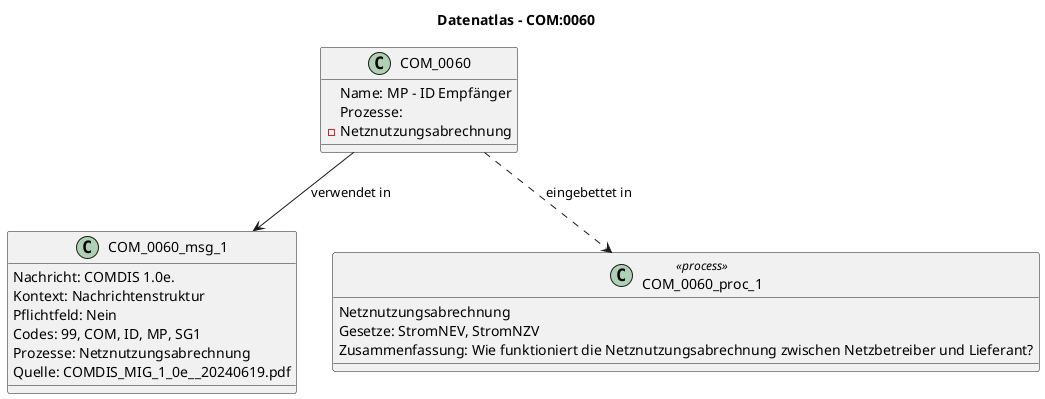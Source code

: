 @startuml
title Datenatlas – COM:0060
class COM_0060 {
  Name: MP - ID Empfänger
  Prozesse:
    - Netznutzungsabrechnung
}
class COM_0060_msg_1 {
  Nachricht: COMDIS 1.0e.
  Kontext: Nachrichtenstruktur
  Pflichtfeld: Nein
  Codes: 99, COM, ID, MP, SG1
  Prozesse: Netznutzungsabrechnung
  Quelle: COMDIS_MIG_1_0e__20240619.pdf
}
COM_0060 --> COM_0060_msg_1 : verwendet in
class COM_0060_proc_1 <<process>> {
  Netznutzungsabrechnung
  Gesetze: StromNEV, StromNZV
  Zusammenfassung: Wie funktioniert die Netznutzungsabrechnung zwischen Netzbetreiber und Lieferant?
}
COM_0060 ..> COM_0060_proc_1 : eingebettet in
@enduml